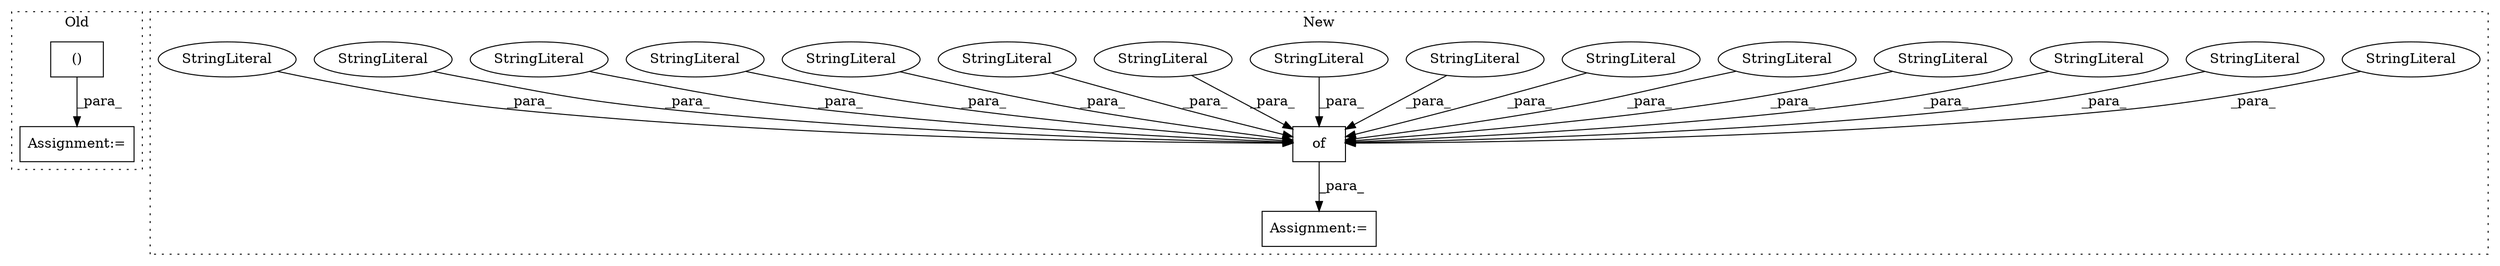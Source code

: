 digraph G {
subgraph cluster0 {
1 [label="()" a="106" s="303" l="273" shape="box"];
16 [label="Assignment:=" a="7" s="297" l="6" shape="box"];
label = "Old";
style="dotted";
}
subgraph cluster1 {
2 [label="of" a="32" s="306,608" l="3,1" shape="box"];
3 [label="StringLiteral" a="45" s="382" l="4" shape="ellipse"];
4 [label="StringLiteral" a="45" s="593" l="7" shape="ellipse"];
5 [label="StringLiteral" a="45" s="377" l="4" shape="ellipse"];
6 [label="StringLiteral" a="45" s="407" l="5" shape="ellipse"];
7 [label="StringLiteral" a="45" s="505" l="8" shape="ellipse"];
8 [label="StringLiteral" a="45" s="523" l="10" shape="ellipse"];
9 [label="StringLiteral" a="45" s="319" l="5" shape="ellipse"];
10 [label="StringLiteral" a="45" s="309" l="4" shape="ellipse"];
11 [label="StringLiteral" a="45" s="570" l="6" shape="ellipse"];
12 [label="StringLiteral" a="45" s="314" l="4" shape="ellipse"];
13 [label="StringLiteral" a="45" s="514" l="8" shape="ellipse"];
14 [label="Assignment:=" a="7" s="741" l="41" shape="box"];
15 [label="StringLiteral" a="45" s="577" l="7" shape="ellipse"];
17 [label="StringLiteral" a="45" s="476" l="5" shape="ellipse"];
18 [label="StringLiteral" a="45" s="440" l="8" shape="ellipse"];
19 [label="StringLiteral" a="45" s="413" l="8" shape="ellipse"];
label = "New";
style="dotted";
}
1 -> 16 [label="_para_"];
2 -> 14 [label="_para_"];
3 -> 2 [label="_para_"];
4 -> 2 [label="_para_"];
5 -> 2 [label="_para_"];
6 -> 2 [label="_para_"];
7 -> 2 [label="_para_"];
8 -> 2 [label="_para_"];
9 -> 2 [label="_para_"];
10 -> 2 [label="_para_"];
11 -> 2 [label="_para_"];
12 -> 2 [label="_para_"];
13 -> 2 [label="_para_"];
15 -> 2 [label="_para_"];
17 -> 2 [label="_para_"];
18 -> 2 [label="_para_"];
19 -> 2 [label="_para_"];
}